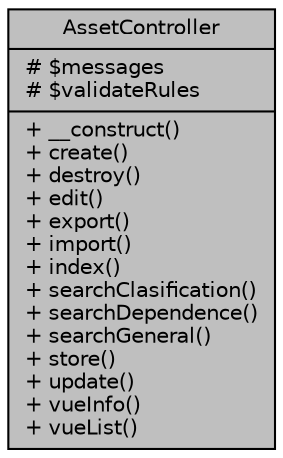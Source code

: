 digraph "AssetController"
{
 // LATEX_PDF_SIZE
  bgcolor="transparent";
  edge [fontname="Helvetica",fontsize="10",labelfontname="Helvetica",labelfontsize="10"];
  node [fontname="Helvetica",fontsize="10",shape=record];
  Node1 [label="{AssetController\n|# $messages\l# $validateRules\l|+ __construct()\l+ create()\l+ destroy()\l+ edit()\l+ export()\l+ import()\l+ index()\l+ searchClasification()\l+ searchDependence()\l+ searchGeneral()\l+ store()\l+ update()\l+ vueInfo()\l+ vueList()\l}",height=0.2,width=0.4,color="black", fillcolor="grey75", style="filled", fontcolor="black",tooltip="Controlador de bienes institucionales."];
}
